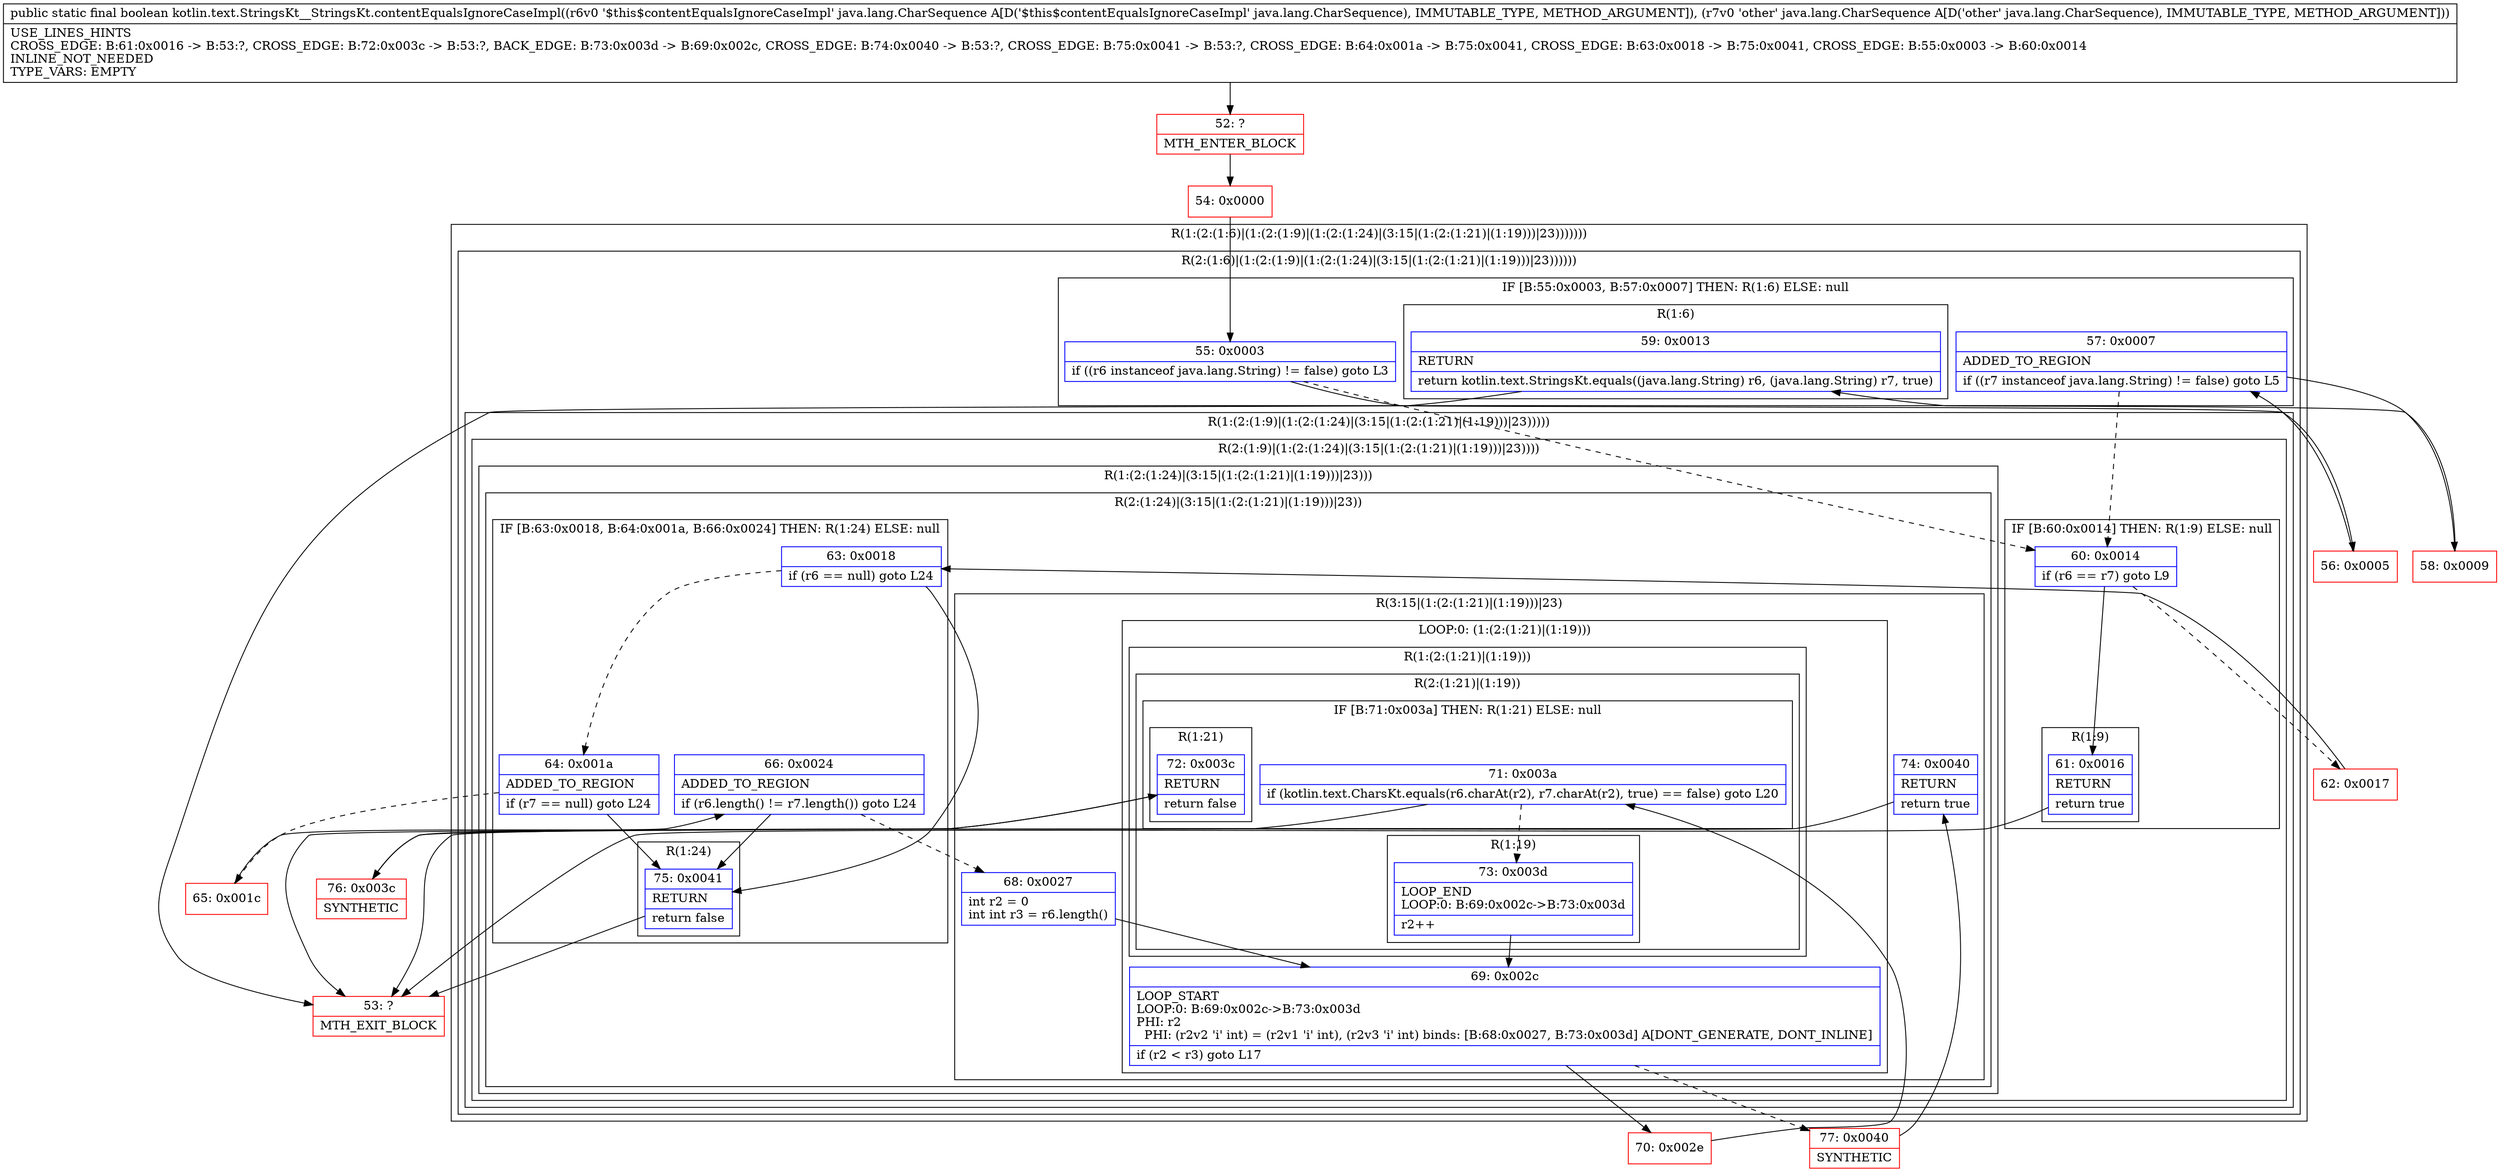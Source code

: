 digraph "CFG forkotlin.text.StringsKt__StringsKt.contentEqualsIgnoreCaseImpl(Ljava\/lang\/CharSequence;Ljava\/lang\/CharSequence;)Z" {
subgraph cluster_Region_1092681049 {
label = "R(1:(2:(1:6)|(1:(2:(1:9)|(1:(2:(1:24)|(3:15|(1:(2:(1:21)|(1:19)))|23)))))))";
node [shape=record,color=blue];
subgraph cluster_Region_760107677 {
label = "R(2:(1:6)|(1:(2:(1:9)|(1:(2:(1:24)|(3:15|(1:(2:(1:21)|(1:19)))|23))))))";
node [shape=record,color=blue];
subgraph cluster_IfRegion_765426555 {
label = "IF [B:55:0x0003, B:57:0x0007] THEN: R(1:6) ELSE: null";
node [shape=record,color=blue];
Node_55 [shape=record,label="{55\:\ 0x0003|if ((r6 instanceof java.lang.String) != false) goto L3\l}"];
Node_57 [shape=record,label="{57\:\ 0x0007|ADDED_TO_REGION\l|if ((r7 instanceof java.lang.String) != false) goto L5\l}"];
subgraph cluster_Region_253441755 {
label = "R(1:6)";
node [shape=record,color=blue];
Node_59 [shape=record,label="{59\:\ 0x0013|RETURN\l|return kotlin.text.StringsKt.equals((java.lang.String) r6, (java.lang.String) r7, true)\l}"];
}
}
subgraph cluster_Region_1226295380 {
label = "R(1:(2:(1:9)|(1:(2:(1:24)|(3:15|(1:(2:(1:21)|(1:19)))|23)))))";
node [shape=record,color=blue];
subgraph cluster_Region_370323793 {
label = "R(2:(1:9)|(1:(2:(1:24)|(3:15|(1:(2:(1:21)|(1:19)))|23))))";
node [shape=record,color=blue];
subgraph cluster_IfRegion_1082152011 {
label = "IF [B:60:0x0014] THEN: R(1:9) ELSE: null";
node [shape=record,color=blue];
Node_60 [shape=record,label="{60\:\ 0x0014|if (r6 == r7) goto L9\l}"];
subgraph cluster_Region_385552238 {
label = "R(1:9)";
node [shape=record,color=blue];
Node_61 [shape=record,label="{61\:\ 0x0016|RETURN\l|return true\l}"];
}
}
subgraph cluster_Region_1641623693 {
label = "R(1:(2:(1:24)|(3:15|(1:(2:(1:21)|(1:19)))|23)))";
node [shape=record,color=blue];
subgraph cluster_Region_1656921566 {
label = "R(2:(1:24)|(3:15|(1:(2:(1:21)|(1:19)))|23))";
node [shape=record,color=blue];
subgraph cluster_IfRegion_539144129 {
label = "IF [B:63:0x0018, B:64:0x001a, B:66:0x0024] THEN: R(1:24) ELSE: null";
node [shape=record,color=blue];
Node_63 [shape=record,label="{63\:\ 0x0018|if (r6 == null) goto L24\l}"];
Node_64 [shape=record,label="{64\:\ 0x001a|ADDED_TO_REGION\l|if (r7 == null) goto L24\l}"];
Node_66 [shape=record,label="{66\:\ 0x0024|ADDED_TO_REGION\l|if (r6.length() != r7.length()) goto L24\l}"];
subgraph cluster_Region_1852593364 {
label = "R(1:24)";
node [shape=record,color=blue];
Node_75 [shape=record,label="{75\:\ 0x0041|RETURN\l|return false\l}"];
}
}
subgraph cluster_Region_1503955337 {
label = "R(3:15|(1:(2:(1:21)|(1:19)))|23)";
node [shape=record,color=blue];
Node_68 [shape=record,label="{68\:\ 0x0027|int r2 = 0\lint int r3 = r6.length()\l}"];
subgraph cluster_LoopRegion_1859924461 {
label = "LOOP:0: (1:(2:(1:21)|(1:19)))";
node [shape=record,color=blue];
Node_69 [shape=record,label="{69\:\ 0x002c|LOOP_START\lLOOP:0: B:69:0x002c\-\>B:73:0x003d\lPHI: r2 \l  PHI: (r2v2 'i' int) = (r2v1 'i' int), (r2v3 'i' int) binds: [B:68:0x0027, B:73:0x003d] A[DONT_GENERATE, DONT_INLINE]\l|if (r2 \< r3) goto L17\l}"];
subgraph cluster_Region_1184451788 {
label = "R(1:(2:(1:21)|(1:19)))";
node [shape=record,color=blue];
subgraph cluster_Region_809698732 {
label = "R(2:(1:21)|(1:19))";
node [shape=record,color=blue];
subgraph cluster_IfRegion_1402707190 {
label = "IF [B:71:0x003a] THEN: R(1:21) ELSE: null";
node [shape=record,color=blue];
Node_71 [shape=record,label="{71\:\ 0x003a|if (kotlin.text.CharsKt.equals(r6.charAt(r2), r7.charAt(r2), true) == false) goto L20\l}"];
subgraph cluster_Region_86698178 {
label = "R(1:21)";
node [shape=record,color=blue];
Node_72 [shape=record,label="{72\:\ 0x003c|RETURN\l|return false\l}"];
}
}
subgraph cluster_Region_829927212 {
label = "R(1:19)";
node [shape=record,color=blue];
Node_73 [shape=record,label="{73\:\ 0x003d|LOOP_END\lLOOP:0: B:69:0x002c\-\>B:73:0x003d\l|r2++\l}"];
}
}
}
}
Node_74 [shape=record,label="{74\:\ 0x0040|RETURN\l|return true\l}"];
}
}
}
}
}
}
}
Node_52 [shape=record,color=red,label="{52\:\ ?|MTH_ENTER_BLOCK\l}"];
Node_54 [shape=record,color=red,label="{54\:\ 0x0000}"];
Node_56 [shape=record,color=red,label="{56\:\ 0x0005}"];
Node_58 [shape=record,color=red,label="{58\:\ 0x0009}"];
Node_53 [shape=record,color=red,label="{53\:\ ?|MTH_EXIT_BLOCK\l}"];
Node_62 [shape=record,color=red,label="{62\:\ 0x0017}"];
Node_65 [shape=record,color=red,label="{65\:\ 0x001c}"];
Node_70 [shape=record,color=red,label="{70\:\ 0x002e}"];
Node_76 [shape=record,color=red,label="{76\:\ 0x003c|SYNTHETIC\l}"];
Node_77 [shape=record,color=red,label="{77\:\ 0x0040|SYNTHETIC\l}"];
MethodNode[shape=record,label="{public static final boolean kotlin.text.StringsKt__StringsKt.contentEqualsIgnoreCaseImpl((r6v0 '$this$contentEqualsIgnoreCaseImpl' java.lang.CharSequence A[D('$this$contentEqualsIgnoreCaseImpl' java.lang.CharSequence), IMMUTABLE_TYPE, METHOD_ARGUMENT]), (r7v0 'other' java.lang.CharSequence A[D('other' java.lang.CharSequence), IMMUTABLE_TYPE, METHOD_ARGUMENT]))  | USE_LINES_HINTS\lCROSS_EDGE: B:61:0x0016 \-\> B:53:?, CROSS_EDGE: B:72:0x003c \-\> B:53:?, BACK_EDGE: B:73:0x003d \-\> B:69:0x002c, CROSS_EDGE: B:74:0x0040 \-\> B:53:?, CROSS_EDGE: B:75:0x0041 \-\> B:53:?, CROSS_EDGE: B:64:0x001a \-\> B:75:0x0041, CROSS_EDGE: B:63:0x0018 \-\> B:75:0x0041, CROSS_EDGE: B:55:0x0003 \-\> B:60:0x0014\lINLINE_NOT_NEEDED\lTYPE_VARS: EMPTY\l}"];
MethodNode -> Node_52;Node_55 -> Node_56;
Node_55 -> Node_60[style=dashed];
Node_57 -> Node_58;
Node_57 -> Node_60[style=dashed];
Node_59 -> Node_53;
Node_60 -> Node_61;
Node_60 -> Node_62[style=dashed];
Node_61 -> Node_53;
Node_63 -> Node_64[style=dashed];
Node_63 -> Node_75;
Node_64 -> Node_65[style=dashed];
Node_64 -> Node_75;
Node_66 -> Node_68[style=dashed];
Node_66 -> Node_75;
Node_75 -> Node_53;
Node_68 -> Node_69;
Node_69 -> Node_70;
Node_69 -> Node_77[style=dashed];
Node_71 -> Node_73[style=dashed];
Node_71 -> Node_76;
Node_72 -> Node_53;
Node_73 -> Node_69;
Node_74 -> Node_53;
Node_52 -> Node_54;
Node_54 -> Node_55;
Node_56 -> Node_57;
Node_58 -> Node_59;
Node_62 -> Node_63;
Node_65 -> Node_66;
Node_70 -> Node_71;
Node_76 -> Node_72;
Node_77 -> Node_74;
}

